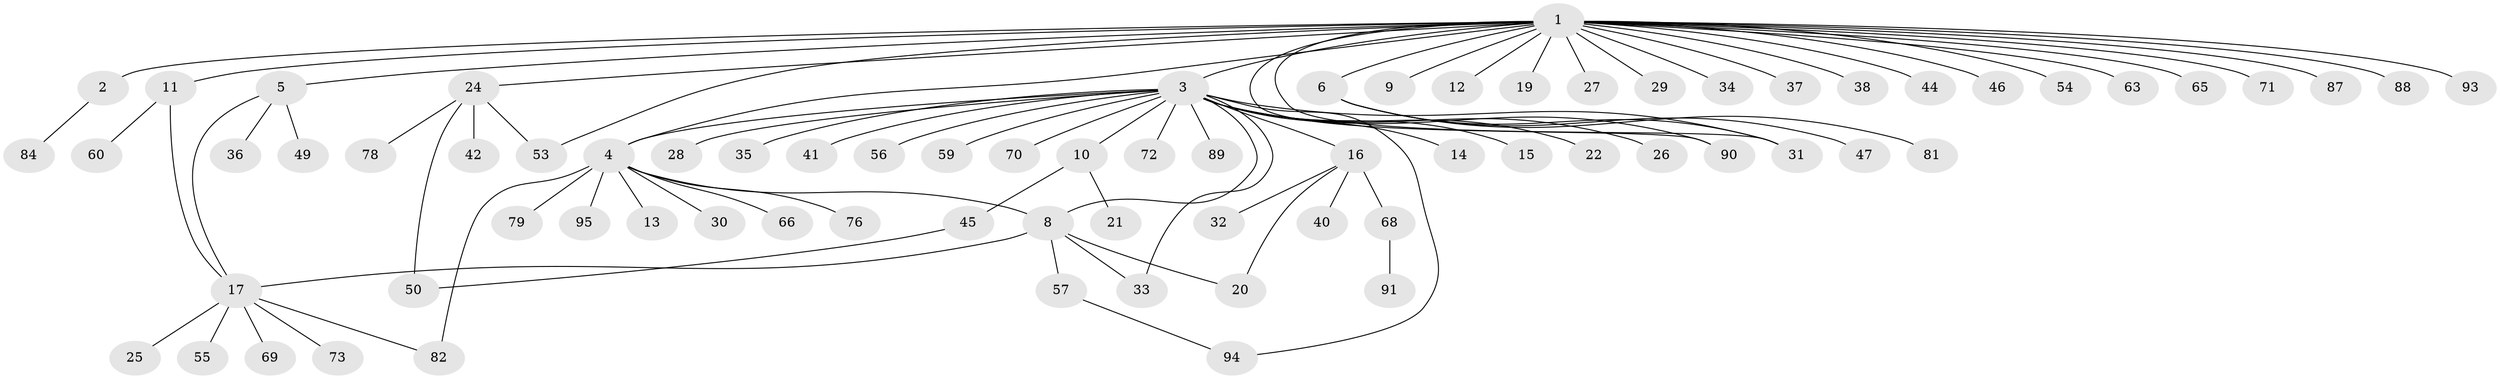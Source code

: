 // Generated by graph-tools (version 1.1) at 2025/23/03/03/25 07:23:52]
// undirected, 74 vertices, 86 edges
graph export_dot {
graph [start="1"]
  node [color=gray90,style=filled];
  1 [super="+64"];
  2 [super="+48"];
  3 [super="+7"];
  4 [super="+51"];
  5 [super="+61"];
  6;
  8 [super="+43"];
  9;
  10 [super="+18"];
  11;
  12;
  13;
  14;
  15;
  16 [super="+23"];
  17 [super="+75"];
  19;
  20 [super="+58"];
  21;
  22;
  24 [super="+39"];
  25;
  26;
  27 [super="+62"];
  28;
  29;
  30;
  31 [super="+67"];
  32;
  33 [super="+83"];
  34;
  35;
  36;
  37 [super="+52"];
  38;
  40 [super="+77"];
  41;
  42;
  44;
  45;
  46;
  47;
  49;
  50 [super="+86"];
  53;
  54;
  55;
  56;
  57 [super="+80"];
  59;
  60;
  63;
  65;
  66;
  68;
  69;
  70 [super="+74"];
  71;
  72 [super="+85"];
  73;
  76;
  78;
  79 [super="+92"];
  81;
  82;
  84;
  87;
  88;
  89;
  90;
  91;
  93;
  94;
  95;
  1 -- 2 [weight=2];
  1 -- 3;
  1 -- 5;
  1 -- 6;
  1 -- 9;
  1 -- 11;
  1 -- 12;
  1 -- 19;
  1 -- 24;
  1 -- 27;
  1 -- 29;
  1 -- 34;
  1 -- 37;
  1 -- 38;
  1 -- 44;
  1 -- 46;
  1 -- 53;
  1 -- 54;
  1 -- 63;
  1 -- 65;
  1 -- 71;
  1 -- 88;
  1 -- 90;
  1 -- 93;
  1 -- 87;
  1 -- 31;
  1 -- 4;
  2 -- 84;
  3 -- 4;
  3 -- 8;
  3 -- 10;
  3 -- 14;
  3 -- 15;
  3 -- 16;
  3 -- 22;
  3 -- 26;
  3 -- 28;
  3 -- 31;
  3 -- 33;
  3 -- 35;
  3 -- 41;
  3 -- 56;
  3 -- 59;
  3 -- 70;
  3 -- 72;
  3 -- 89;
  3 -- 90;
  3 -- 94;
  4 -- 8;
  4 -- 13;
  4 -- 30;
  4 -- 66;
  4 -- 79;
  4 -- 82;
  4 -- 95;
  4 -- 76;
  5 -- 17;
  5 -- 36;
  5 -- 49;
  6 -- 31;
  6 -- 47;
  6 -- 81;
  8 -- 20;
  8 -- 17;
  8 -- 57;
  8 -- 33;
  10 -- 21;
  10 -- 45;
  11 -- 60;
  11 -- 17;
  16 -- 20;
  16 -- 32;
  16 -- 40;
  16 -- 68;
  17 -- 25;
  17 -- 55;
  17 -- 69;
  17 -- 73;
  17 -- 82;
  24 -- 42;
  24 -- 53;
  24 -- 50;
  24 -- 78;
  45 -- 50;
  57 -- 94;
  68 -- 91;
}
